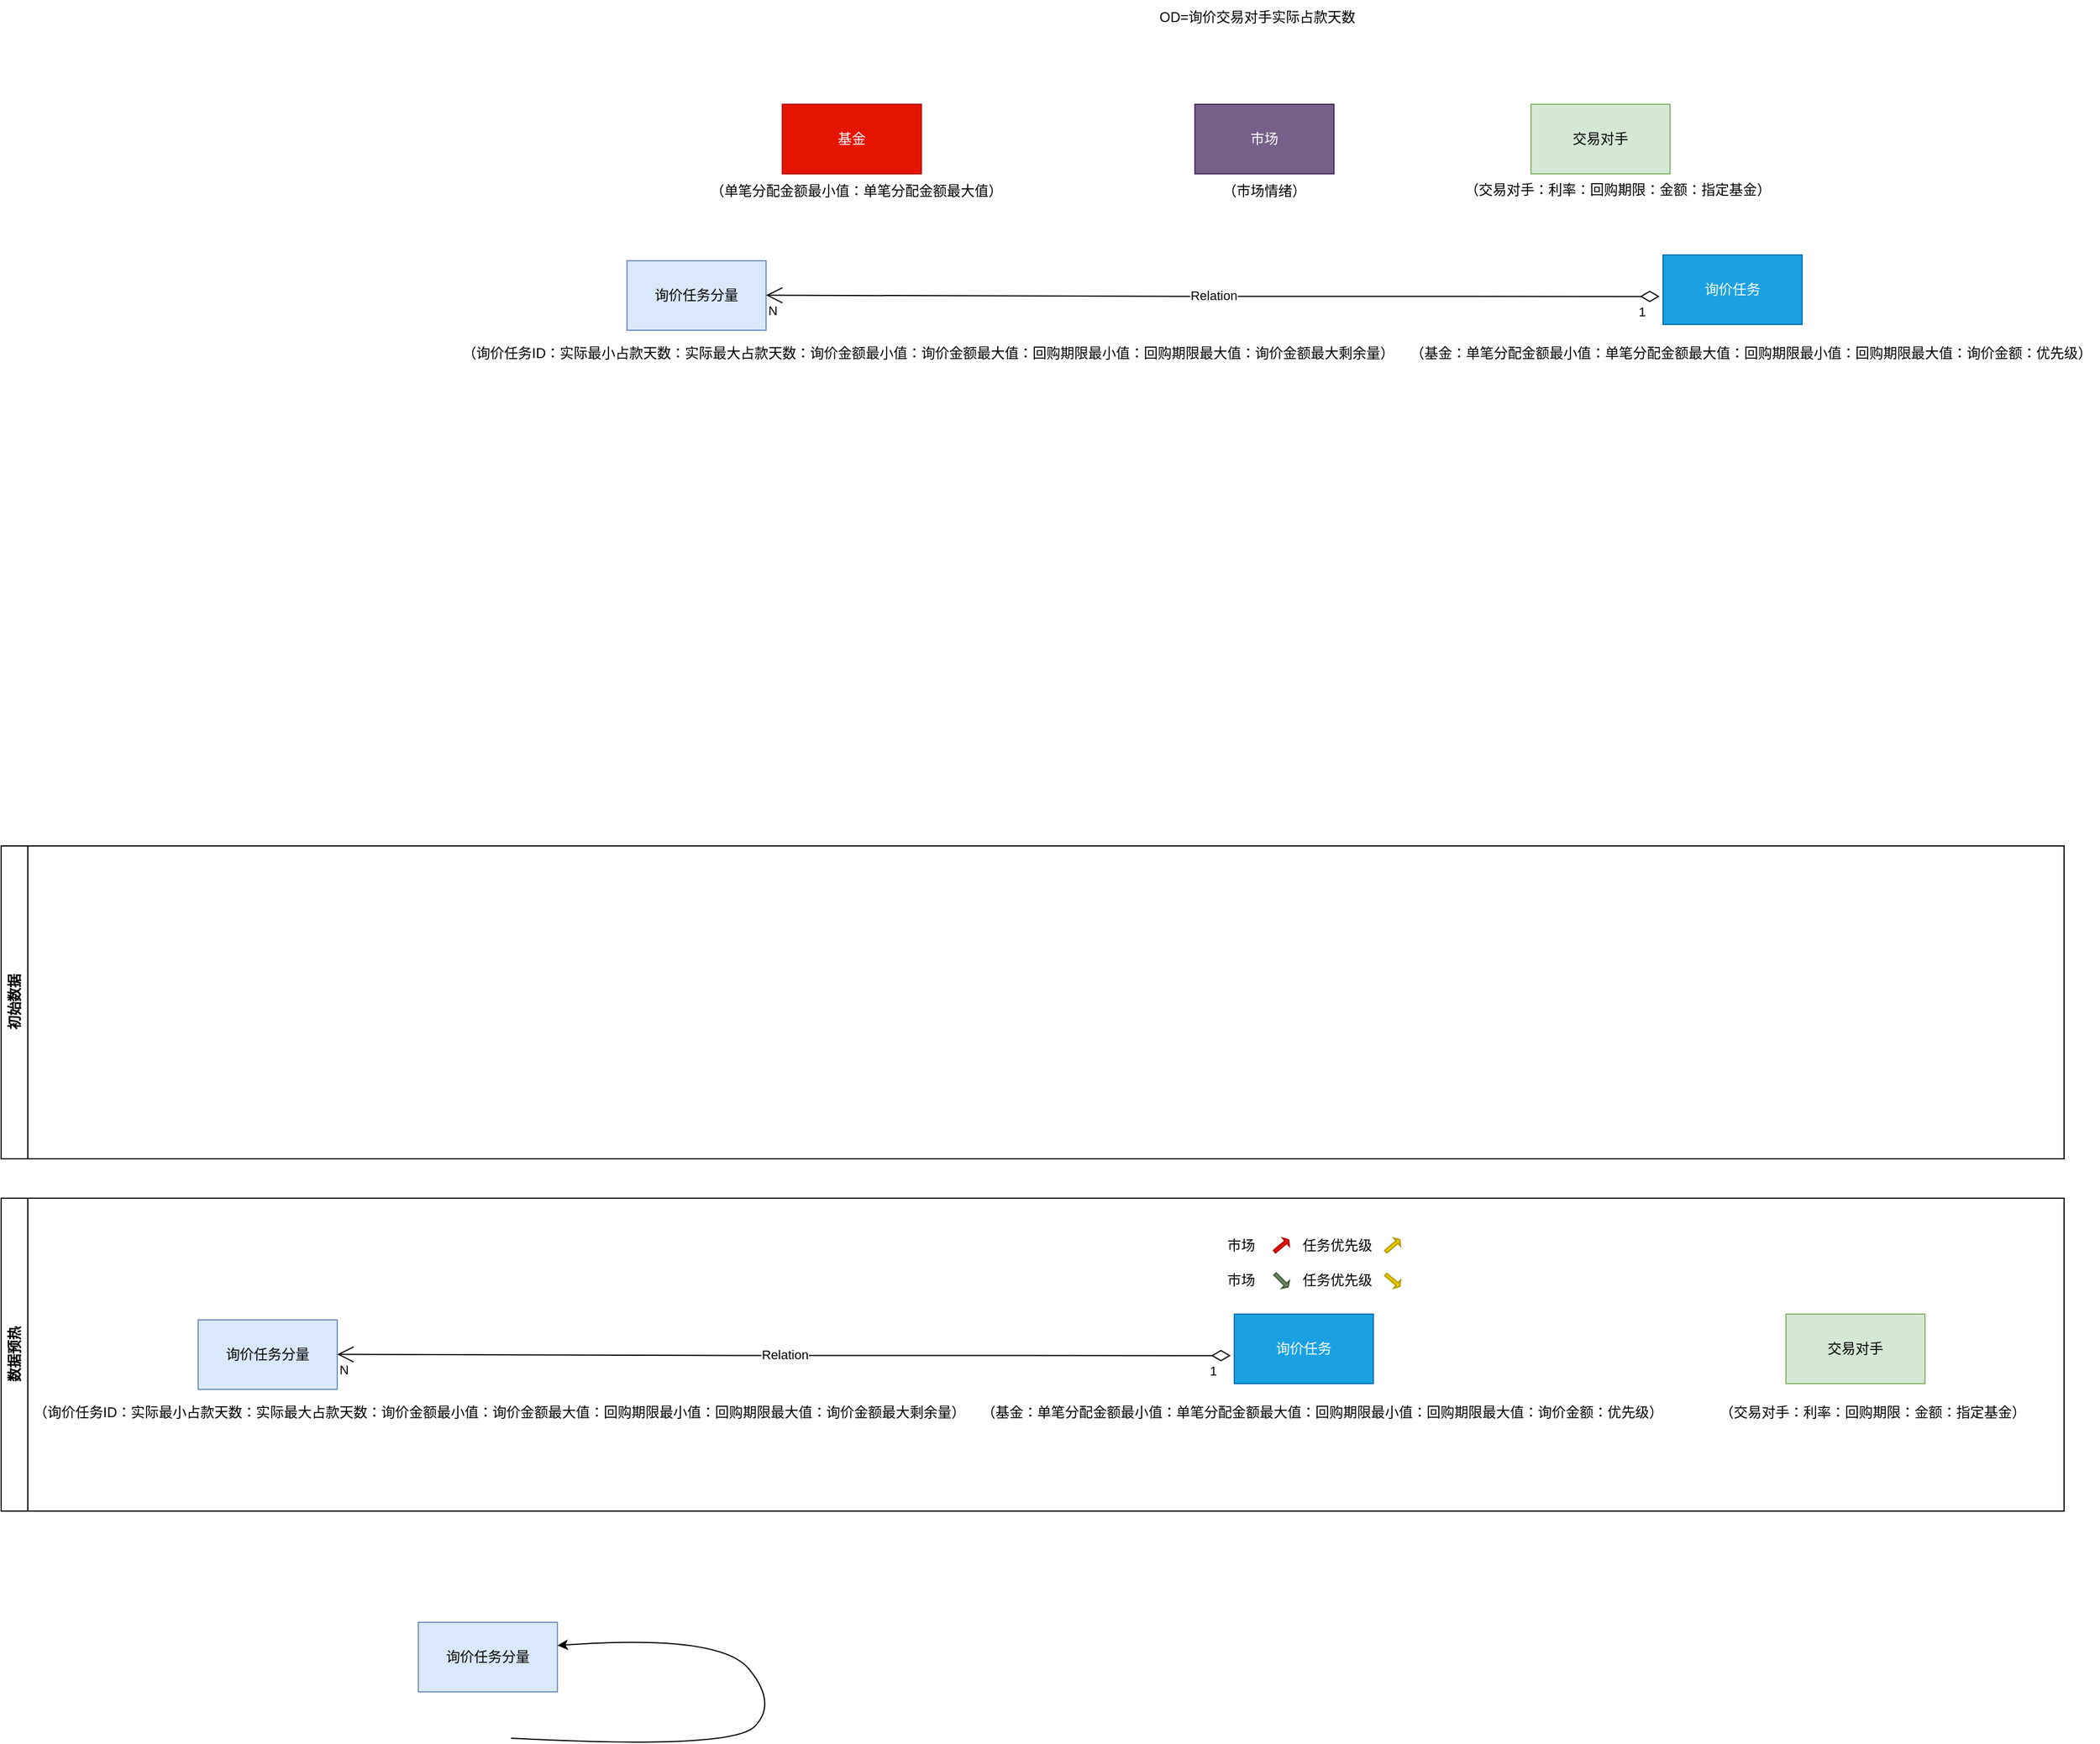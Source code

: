 <mxfile version="22.1.5" type="github">
  <diagram name="第 1 页" id="x_bTeJKKa33n8SwNwRoZ">
    <mxGraphModel dx="3267" dy="1315" grid="1" gridSize="10" guides="1" tooltips="1" connect="1" arrows="1" fold="1" page="1" pageScale="1" pageWidth="827" pageHeight="1169" math="0" shadow="0">
      <root>
        <mxCell id="0" />
        <mxCell id="1" parent="0" />
        <mxCell id="mna81Xxy5MV_5b3Kb8om-2" value="OD=询价交易对手实际占款天数&lt;br&gt;" style="text;html=1;strokeColor=none;fillColor=none;align=center;verticalAlign=middle;whiteSpace=wrap;rounded=0;" parent="1" vertex="1">
          <mxGeometry x="414" y="70" width="220" height="30" as="geometry" />
        </mxCell>
        <mxCell id="mna81Xxy5MV_5b3Kb8om-10" value="初始数据" style="swimlane;horizontal=0;whiteSpace=wrap;html=1;" parent="1" vertex="1">
          <mxGeometry x="-560" y="800" width="1780" height="270" as="geometry" />
        </mxCell>
        <mxCell id="mna81Xxy5MV_5b3Kb8om-30" value="基金" style="rounded=0;whiteSpace=wrap;html=1;fillColor=#e51400;fontColor=#ffffff;strokeColor=#B20000;" parent="1" vertex="1">
          <mxGeometry x="114" y="160" width="120" height="60" as="geometry" />
        </mxCell>
        <mxCell id="mna81Xxy5MV_5b3Kb8om-31" value="市场" style="rounded=0;whiteSpace=wrap;html=1;fillColor=#76608a;fontColor=#ffffff;strokeColor=#432D57;" parent="1" vertex="1">
          <mxGeometry x="470" y="160" width="120" height="60" as="geometry" />
        </mxCell>
        <mxCell id="mna81Xxy5MV_5b3Kb8om-32" value="（市场情绪）" style="text;html=1;strokeColor=none;fillColor=none;align=center;verticalAlign=middle;whiteSpace=wrap;rounded=0;" parent="1" vertex="1">
          <mxGeometry x="490" y="220" width="80" height="30" as="geometry" />
        </mxCell>
        <mxCell id="mna81Xxy5MV_5b3Kb8om-35" value="（单笔分配金额最小值：单笔分配金额最大值）" style="text;html=1;strokeColor=none;fillColor=none;align=center;verticalAlign=middle;whiteSpace=wrap;rounded=0;" parent="1" vertex="1">
          <mxGeometry x="10" y="220" width="336" height="30" as="geometry" />
        </mxCell>
        <mxCell id="mna81Xxy5MV_5b3Kb8om-36" value="数据预热" style="swimlane;horizontal=0;whiteSpace=wrap;html=1;" parent="1" vertex="1">
          <mxGeometry x="-560" y="1104" width="1780" height="270" as="geometry" />
        </mxCell>
        <mxCell id="mna81Xxy5MV_5b3Kb8om-37" value="（基金：单笔分配金额最小值：单笔分配金额最大值：回购期限最小值：回购期限最大值：询价金额：优先级）" style="text;html=1;strokeColor=none;fillColor=none;align=center;verticalAlign=middle;whiteSpace=wrap;rounded=0;" parent="mna81Xxy5MV_5b3Kb8om-36" vertex="1">
          <mxGeometry x="840" y="170" width="600" height="30" as="geometry" />
        </mxCell>
        <mxCell id="mna81Xxy5MV_5b3Kb8om-38" value="交易对手" style="rounded=0;whiteSpace=wrap;html=1;fillColor=#d5e8d4;strokeColor=#82b366;" parent="mna81Xxy5MV_5b3Kb8om-36" vertex="1">
          <mxGeometry x="1540" y="100" width="120" height="60" as="geometry" />
        </mxCell>
        <mxCell id="mna81Xxy5MV_5b3Kb8om-39" value="（交易对手：利率：回购期限：金额：指定基金）" style="text;html=1;strokeColor=none;fillColor=none;align=center;verticalAlign=middle;whiteSpace=wrap;rounded=0;" parent="mna81Xxy5MV_5b3Kb8om-36" vertex="1">
          <mxGeometry x="1460" y="170" width="310" height="30" as="geometry" />
        </mxCell>
        <mxCell id="mna81Xxy5MV_5b3Kb8om-40" value="询价任务" style="rounded=0;whiteSpace=wrap;html=1;fillColor=#1ba1e2;strokeColor=#006EAF;fontColor=#ffffff;" parent="mna81Xxy5MV_5b3Kb8om-36" vertex="1">
          <mxGeometry x="1064" y="100" width="120" height="60" as="geometry" />
        </mxCell>
        <mxCell id="mna81Xxy5MV_5b3Kb8om-41" value="询价任务分量" style="rounded=0;whiteSpace=wrap;html=1;fillColor=#dae8fc;strokeColor=#6c8ebf;" parent="mna81Xxy5MV_5b3Kb8om-36" vertex="1">
          <mxGeometry x="170" y="105" width="120" height="60" as="geometry" />
        </mxCell>
        <mxCell id="mna81Xxy5MV_5b3Kb8om-42" value="Relation" style="endArrow=open;html=1;endSize=12;startArrow=diamondThin;startSize=14;startFill=0;edgeStyle=orthogonalEdgeStyle;rounded=0;entryX=1;entryY=0.5;entryDx=0;entryDy=0;exitX=-0.025;exitY=0.597;exitDx=0;exitDy=0;exitPerimeter=0;" parent="mna81Xxy5MV_5b3Kb8om-36" source="mna81Xxy5MV_5b3Kb8om-40" edge="1">
          <mxGeometry relative="1" as="geometry">
            <mxPoint x="430" y="134.8" as="sourcePoint" />
            <mxPoint x="290" y="134.8" as="targetPoint" />
          </mxGeometry>
        </mxCell>
        <mxCell id="mna81Xxy5MV_5b3Kb8om-43" value="1" style="edgeLabel;resizable=0;html=1;align=left;verticalAlign=top;" parent="mna81Xxy5MV_5b3Kb8om-42" connectable="0" vertex="1">
          <mxGeometry x="-1" relative="1" as="geometry">
            <mxPoint x="-20" as="offset" />
          </mxGeometry>
        </mxCell>
        <mxCell id="mna81Xxy5MV_5b3Kb8om-44" value="N" style="edgeLabel;resizable=0;html=1;align=right;verticalAlign=top;" parent="mna81Xxy5MV_5b3Kb8om-42" connectable="0" vertex="1">
          <mxGeometry x="1" relative="1" as="geometry">
            <mxPoint x="10" as="offset" />
          </mxGeometry>
        </mxCell>
        <mxCell id="mna81Xxy5MV_5b3Kb8om-45" value="（询价任务ID：实际最小占款天数：实际最大占款天数：询价金额最小值：询价金额最大值：回购期限最小值：回购期限最大值：询价金额最大剩余量）" style="text;html=1;strokeColor=none;fillColor=none;align=center;verticalAlign=middle;whiteSpace=wrap;rounded=0;" parent="mna81Xxy5MV_5b3Kb8om-36" vertex="1">
          <mxGeometry x="20" y="170" width="820" height="30" as="geometry" />
        </mxCell>
        <mxCell id="mna81Xxy5MV_5b3Kb8om-46" value="市场" style="text;html=1;strokeColor=none;fillColor=none;align=center;verticalAlign=middle;whiteSpace=wrap;rounded=0;" parent="mna81Xxy5MV_5b3Kb8om-36" vertex="1">
          <mxGeometry x="1040" y="26" width="60" height="30" as="geometry" />
        </mxCell>
        <mxCell id="mna81Xxy5MV_5b3Kb8om-47" value="" style="shape=singleArrow;direction=north;whiteSpace=wrap;html=1;rotation=50;fillColor=#e51400;fontColor=#ffffff;strokeColor=#B20000;" parent="mna81Xxy5MV_5b3Kb8om-36" vertex="1">
          <mxGeometry x="1100" y="33" width="9.6" height="16" as="geometry" />
        </mxCell>
        <mxCell id="mna81Xxy5MV_5b3Kb8om-60" value="任务优先级" style="text;html=1;strokeColor=none;fillColor=none;align=center;verticalAlign=middle;whiteSpace=wrap;rounded=0;" parent="mna81Xxy5MV_5b3Kb8om-36" vertex="1">
          <mxGeometry x="1110" y="26" width="86" height="30" as="geometry" />
        </mxCell>
        <mxCell id="mna81Xxy5MV_5b3Kb8om-63" value="" style="shape=singleArrow;direction=north;whiteSpace=wrap;html=1;rotation=50;fillColor=#e3c800;fontColor=#000000;strokeColor=#B09500;" parent="mna81Xxy5MV_5b3Kb8om-36" vertex="1">
          <mxGeometry x="1196" y="33" width="9.6" height="16" as="geometry" />
        </mxCell>
        <mxCell id="mna81Xxy5MV_5b3Kb8om-67" value="市场" style="text;html=1;strokeColor=none;fillColor=none;align=center;verticalAlign=middle;whiteSpace=wrap;rounded=0;" parent="mna81Xxy5MV_5b3Kb8om-36" vertex="1">
          <mxGeometry x="1040" y="56" width="60" height="30" as="geometry" />
        </mxCell>
        <mxCell id="mna81Xxy5MV_5b3Kb8om-68" value="" style="shape=singleArrow;direction=north;whiteSpace=wrap;html=1;rotation=135;fillColor=#6d8764;fontColor=#ffffff;strokeColor=#3A5431;" parent="mna81Xxy5MV_5b3Kb8om-36" vertex="1">
          <mxGeometry x="1100" y="63" width="9.6" height="16" as="geometry" />
        </mxCell>
        <mxCell id="mna81Xxy5MV_5b3Kb8om-69" value="任务优先级" style="text;html=1;strokeColor=none;fillColor=none;align=center;verticalAlign=middle;whiteSpace=wrap;rounded=0;" parent="mna81Xxy5MV_5b3Kb8om-36" vertex="1">
          <mxGeometry x="1110" y="56" width="86" height="30" as="geometry" />
        </mxCell>
        <mxCell id="mna81Xxy5MV_5b3Kb8om-70" value="" style="shape=singleArrow;direction=north;whiteSpace=wrap;html=1;rotation=130;fillColor=#e3c800;fontColor=#000000;strokeColor=#B09500;" parent="mna81Xxy5MV_5b3Kb8om-36" vertex="1">
          <mxGeometry x="1196" y="63" width="9.6" height="16" as="geometry" />
        </mxCell>
        <mxCell id="mna81Xxy5MV_5b3Kb8om-72" value="询价任务分量" style="rounded=0;whiteSpace=wrap;html=1;fillColor=#dae8fc;strokeColor=#6c8ebf;" parent="1" vertex="1">
          <mxGeometry x="-200" y="1470" width="120" height="60" as="geometry" />
        </mxCell>
        <mxCell id="mna81Xxy5MV_5b3Kb8om-73" value="" style="curved=1;endArrow=classic;html=1;rounded=0;entryX=1;entryY=0.5;entryDx=0;entryDy=0;" parent="1" edge="1">
          <mxGeometry width="50" height="50" relative="1" as="geometry">
            <mxPoint x="-120" y="1570" as="sourcePoint" />
            <mxPoint x="-80" y="1490.0" as="targetPoint" />
            <Array as="points">
              <mxPoint x="70" y="1580" />
              <mxPoint x="110" y="1540" />
              <mxPoint x="60" y="1480" />
            </Array>
          </mxGeometry>
        </mxCell>
        <mxCell id="mna81Xxy5MV_5b3Kb8om-8" value="交易对手" style="rounded=0;whiteSpace=wrap;html=1;fillColor=#d5e8d4;strokeColor=#82b366;" parent="1" vertex="1">
          <mxGeometry x="760" y="160" width="120" height="60" as="geometry" />
        </mxCell>
        <mxCell id="mna81Xxy5MV_5b3Kb8om-26" value="（交易对手：利率：回购期限：金额：指定基金）" style="text;html=1;strokeColor=none;fillColor=none;align=center;verticalAlign=middle;whiteSpace=wrap;rounded=0;" parent="1" vertex="1">
          <mxGeometry x="680" y="219" width="310" height="30" as="geometry" />
        </mxCell>
        <mxCell id="mna81Xxy5MV_5b3Kb8om-7" value="询价任务分量" style="rounded=0;whiteSpace=wrap;html=1;fillColor=#dae8fc;strokeColor=#6c8ebf;" parent="1" vertex="1">
          <mxGeometry x="-20" y="295" width="120" height="60" as="geometry" />
        </mxCell>
        <mxCell id="mna81Xxy5MV_5b3Kb8om-4" value="Relation" style="endArrow=open;html=1;endSize=12;startArrow=diamondThin;startSize=14;startFill=0;edgeStyle=orthogonalEdgeStyle;rounded=0;entryX=1;entryY=0.5;entryDx=0;entryDy=0;exitX=-0.025;exitY=0.597;exitDx=0;exitDy=0;exitPerimeter=0;" parent="1" source="mna81Xxy5MV_5b3Kb8om-3" edge="1">
          <mxGeometry relative="1" as="geometry">
            <mxPoint x="240" y="324.8" as="sourcePoint" />
            <mxPoint x="100" y="324.8" as="targetPoint" />
          </mxGeometry>
        </mxCell>
        <mxCell id="mna81Xxy5MV_5b3Kb8om-5" value="1" style="edgeLabel;resizable=0;html=1;align=left;verticalAlign=top;" parent="mna81Xxy5MV_5b3Kb8om-4" connectable="0" vertex="1">
          <mxGeometry x="-1" relative="1" as="geometry">
            <mxPoint x="-20" as="offset" />
          </mxGeometry>
        </mxCell>
        <mxCell id="mna81Xxy5MV_5b3Kb8om-6" value="N" style="edgeLabel;resizable=0;html=1;align=right;verticalAlign=top;" parent="mna81Xxy5MV_5b3Kb8om-4" connectable="0" vertex="1">
          <mxGeometry x="1" relative="1" as="geometry">
            <mxPoint x="10" as="offset" />
          </mxGeometry>
        </mxCell>
        <mxCell id="mna81Xxy5MV_5b3Kb8om-3" value="询价任务" style="rounded=0;whiteSpace=wrap;html=1;fillColor=#1ba1e2;strokeColor=#006EAF;fontColor=#ffffff;" parent="1" vertex="1">
          <mxGeometry x="874" y="290" width="120" height="60" as="geometry" />
        </mxCell>
        <mxCell id="mna81Xxy5MV_5b3Kb8om-27" value="（基金：单笔分配金额最小值：单笔分配金额最大值：回购期限最小值：回购期限最大值：询价金额：优先级）" style="text;html=1;strokeColor=none;fillColor=none;align=center;verticalAlign=middle;whiteSpace=wrap;rounded=0;" parent="1" vertex="1">
          <mxGeometry x="650" y="360" width="600" height="30" as="geometry" />
        </mxCell>
        <mxCell id="mna81Xxy5MV_5b3Kb8om-29" value="（询价任务ID：实际最小占款天数：实际最大占款天数：询价金额最小值：询价金额最大值：回购期限最小值：回购期限最大值：询价金额最大剩余量）" style="text;html=1;strokeColor=none;fillColor=none;align=center;verticalAlign=middle;whiteSpace=wrap;rounded=0;" parent="1" vertex="1">
          <mxGeometry x="-170" y="360" width="820" height="30" as="geometry" />
        </mxCell>
      </root>
    </mxGraphModel>
  </diagram>
</mxfile>
